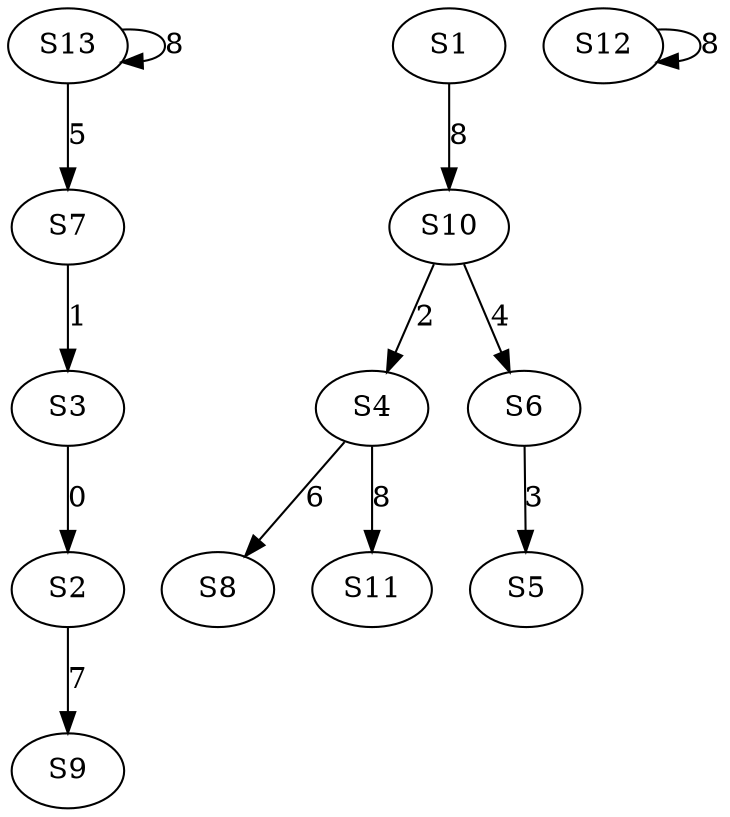 strict digraph {
	S3 -> S2 [ label = 0 ];
	S7 -> S3 [ label = 1 ];
	S10 -> S4 [ label = 2 ];
	S6 -> S5 [ label = 3 ];
	S10 -> S6 [ label = 4 ];
	S13 -> S7 [ label = 5 ];
	S4 -> S8 [ label = 6 ];
	S2 -> S9 [ label = 7 ];
	S1 -> S10 [ label = 8 ];
	S4 -> S11 [ label = 8 ];
	S12 -> S12 [ label = 8 ];
	S13 -> S13 [ label = 8 ];
}